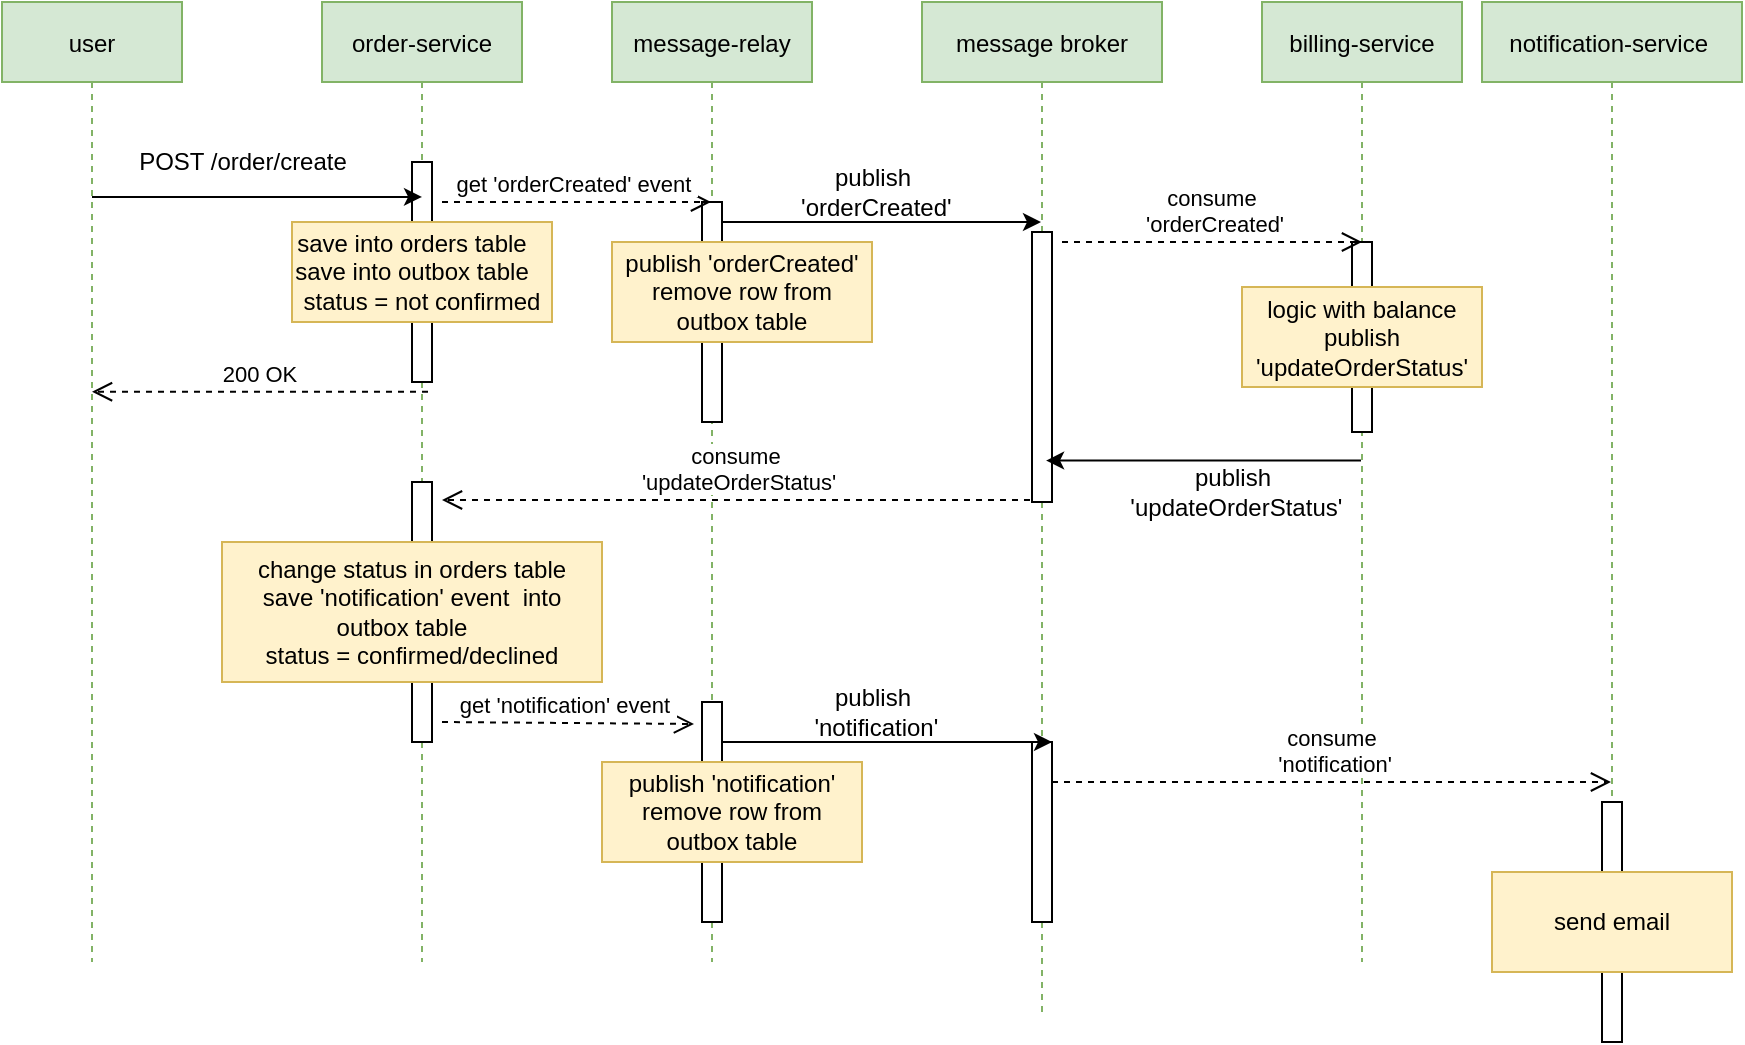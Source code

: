 <mxfile version="13.6.10" type="device"><diagram id="kgpKYQtTHZ0yAKxKKP6v" name="Page-1"><mxGraphModel dx="1026" dy="471" grid="1" gridSize="10" guides="1" tooltips="1" connect="1" arrows="1" fold="1" page="1" pageScale="1" pageWidth="850" pageHeight="1100" math="0" shadow="0"><root><mxCell id="0"/><mxCell id="1" parent="0"/><mxCell id="pPrYOwOtLc_AL3_MwS5M-4" value="billing-service" style="shape=umlLifeline;perimeter=lifelinePerimeter;container=1;collapsible=0;recursiveResize=0;rounded=0;shadow=0;strokeWidth=1;fillColor=#d5e8d4;strokeColor=#82b366;" vertex="1" parent="1"><mxGeometry x="650" y="80" width="100" height="480" as="geometry"/></mxCell><mxCell id="pPrYOwOtLc_AL3_MwS5M-49" value="" style="points=[];perimeter=orthogonalPerimeter;rounded=0;shadow=0;strokeWidth=1;" vertex="1" parent="pPrYOwOtLc_AL3_MwS5M-4"><mxGeometry x="45" y="120" width="10" height="95" as="geometry"/></mxCell><mxCell id="pPrYOwOtLc_AL3_MwS5M-47" value="logic with balance&lt;br&gt;publish 'updateOrderStatus'" style="text;html=1;strokeColor=#d6b656;fillColor=#fff2cc;align=center;verticalAlign=middle;whiteSpace=wrap;rounded=0;" vertex="1" parent="pPrYOwOtLc_AL3_MwS5M-4"><mxGeometry x="-10" y="142.5" width="120" height="50" as="geometry"/></mxCell><mxCell id="pPrYOwOtLc_AL3_MwS5M-9" value="notification-service " style="shape=umlLifeline;perimeter=lifelinePerimeter;container=1;collapsible=0;recursiveResize=0;rounded=0;shadow=0;strokeWidth=1;fillColor=#d5e8d4;strokeColor=#82b366;" vertex="1" parent="1"><mxGeometry x="760" y="80" width="130" height="480" as="geometry"/></mxCell><mxCell id="pPrYOwOtLc_AL3_MwS5M-11" value="order-service " style="shape=umlLifeline;perimeter=lifelinePerimeter;container=1;collapsible=0;recursiveResize=0;rounded=0;shadow=0;strokeWidth=1;fillColor=#d5e8d4;strokeColor=#82b366;" vertex="1" parent="1"><mxGeometry x="180" y="80" width="100" height="480" as="geometry"/></mxCell><mxCell id="pPrYOwOtLc_AL3_MwS5M-12" value="" style="points=[];perimeter=orthogonalPerimeter;rounded=0;shadow=0;strokeWidth=1;" vertex="1" parent="pPrYOwOtLc_AL3_MwS5M-11"><mxGeometry x="45" y="80" width="10" height="110" as="geometry"/></mxCell><mxCell id="pPrYOwOtLc_AL3_MwS5M-51" value="" style="points=[];perimeter=orthogonalPerimeter;rounded=0;shadow=0;strokeWidth=1;" vertex="1" parent="pPrYOwOtLc_AL3_MwS5M-11"><mxGeometry x="45" y="240" width="10" height="130" as="geometry"/></mxCell><mxCell id="pPrYOwOtLc_AL3_MwS5M-13" value="user" style="shape=umlLifeline;perimeter=lifelinePerimeter;container=1;collapsible=0;recursiveResize=0;rounded=0;shadow=0;strokeWidth=1;fillColor=#d5e8d4;strokeColor=#82b366;" vertex="1" parent="1"><mxGeometry x="20" y="80" width="90" height="480" as="geometry"/></mxCell><mxCell id="pPrYOwOtLc_AL3_MwS5M-20" value="POST /order/create" style="text;html=1;align=center;verticalAlign=middle;resizable=0;points=[];autosize=1;" vertex="1" parent="1"><mxGeometry x="80" y="150" width="120" height="20" as="geometry"/></mxCell><mxCell id="pPrYOwOtLc_AL3_MwS5M-23" value="200 OK" style="verticalAlign=bottom;endArrow=open;dashed=1;endSize=8;shadow=0;strokeWidth=1;exitX=0.53;exitY=0.406;exitDx=0;exitDy=0;exitPerimeter=0;" edge="1" parent="1" source="pPrYOwOtLc_AL3_MwS5M-11" target="pPrYOwOtLc_AL3_MwS5M-13"><mxGeometry relative="1" as="geometry"><mxPoint x="60" y="406" as="targetPoint"/><mxPoint x="450.5" y="380" as="sourcePoint"/><Array as="points"/></mxGeometry></mxCell><mxCell id="pPrYOwOtLc_AL3_MwS5M-25" value="" style="endArrow=classic;html=1;entryX=0.5;entryY=0.203;entryDx=0;entryDy=0;entryPerimeter=0;" edge="1" parent="1" source="pPrYOwOtLc_AL3_MwS5M-13" target="pPrYOwOtLc_AL3_MwS5M-11"><mxGeometry width="50" height="50" relative="1" as="geometry"><mxPoint x="66.98" y="326.16" as="sourcePoint"/><mxPoint x="471" y="324.4" as="targetPoint"/><Array as="points"/></mxGeometry></mxCell><mxCell id="pPrYOwOtLc_AL3_MwS5M-26" value="" style="endArrow=classic;html=1;" edge="1" parent="1" source="pPrYOwOtLc_AL3_MwS5M-37" target="pPrYOwOtLc_AL3_MwS5M-28"><mxGeometry width="50" height="50" relative="1" as="geometry"><mxPoint x="410" y="190" as="sourcePoint"/><mxPoint x="540" y="190" as="targetPoint"/><Array as="points"><mxPoint x="470" y="190"/></Array></mxGeometry></mxCell><mxCell id="pPrYOwOtLc_AL3_MwS5M-28" value="message broker" style="shape=umlLifeline;perimeter=lifelinePerimeter;container=1;collapsible=0;recursiveResize=0;rounded=0;shadow=0;strokeWidth=1;fillColor=#d5e8d4;strokeColor=#82b366;" vertex="1" parent="1"><mxGeometry x="480" y="80" width="120" height="505" as="geometry"/></mxCell><mxCell id="pPrYOwOtLc_AL3_MwS5M-43" value="" style="points=[];perimeter=orthogonalPerimeter;rounded=0;shadow=0;strokeWidth=1;" vertex="1" parent="pPrYOwOtLc_AL3_MwS5M-28"><mxGeometry x="55" y="115" width="10" height="135" as="geometry"/></mxCell><mxCell id="pPrYOwOtLc_AL3_MwS5M-59" value="" style="points=[];perimeter=orthogonalPerimeter;rounded=0;shadow=0;strokeWidth=1;" vertex="1" parent="pPrYOwOtLc_AL3_MwS5M-28"><mxGeometry x="55" y="370" width="10" height="90" as="geometry"/></mxCell><mxCell id="pPrYOwOtLc_AL3_MwS5M-29" value="consume&#xa; 'orderCreated'" style="verticalAlign=bottom;endArrow=open;dashed=1;endSize=8;shadow=0;strokeWidth=1;" edge="1" parent="1"><mxGeometry relative="1" as="geometry"><mxPoint x="700" y="200" as="targetPoint"/><mxPoint x="550" y="200" as="sourcePoint"/></mxGeometry></mxCell><mxCell id="pPrYOwOtLc_AL3_MwS5M-32" value="save into orders table &amp;nbsp;&amp;nbsp;&lt;br&gt;save into outbox table &amp;nbsp;&amp;nbsp;&lt;br&gt;status = not confirmed" style="text;html=1;strokeColor=#d6b656;fillColor=#fff2cc;align=center;verticalAlign=middle;whiteSpace=wrap;rounded=0;" vertex="1" parent="1"><mxGeometry x="165" y="190" width="130" height="50" as="geometry"/></mxCell><mxCell id="pPrYOwOtLc_AL3_MwS5M-37" value="message-relay" style="shape=umlLifeline;perimeter=lifelinePerimeter;container=1;collapsible=0;recursiveResize=0;rounded=0;shadow=0;strokeWidth=1;fillColor=#d5e8d4;strokeColor=#82b366;" vertex="1" parent="1"><mxGeometry x="325" y="80" width="100" height="480" as="geometry"/></mxCell><mxCell id="pPrYOwOtLc_AL3_MwS5M-42" value="" style="points=[];perimeter=orthogonalPerimeter;rounded=0;shadow=0;strokeWidth=1;" vertex="1" parent="pPrYOwOtLc_AL3_MwS5M-37"><mxGeometry x="45" y="100" width="10" height="110" as="geometry"/></mxCell><mxCell id="pPrYOwOtLc_AL3_MwS5M-39" value="get 'orderCreated' event " style="verticalAlign=bottom;endArrow=open;dashed=1;endSize=8;exitX=0.51;exitY=0.823;shadow=0;strokeWidth=1;exitDx=0;exitDy=0;exitPerimeter=0;" edge="1" parent="1" target="pPrYOwOtLc_AL3_MwS5M-37"><mxGeometry relative="1" as="geometry"><mxPoint x="350" y="180" as="targetPoint"/><mxPoint x="240" y="180" as="sourcePoint"/></mxGeometry></mxCell><mxCell id="pPrYOwOtLc_AL3_MwS5M-40" value="publish&lt;br&gt;&amp;nbsp;'orderCreated'" style="text;html=1;align=center;verticalAlign=middle;resizable=0;points=[];autosize=1;" vertex="1" parent="1"><mxGeometry x="410" y="160" width="90" height="30" as="geometry"/></mxCell><mxCell id="pPrYOwOtLc_AL3_MwS5M-41" value="&lt;span&gt;publish&amp;nbsp;&lt;/span&gt;&lt;span&gt;'orderCreated'&lt;br&gt;&lt;/span&gt;remove row from outbox table" style="text;html=1;strokeColor=#d6b656;fillColor=#fff2cc;align=center;verticalAlign=middle;whiteSpace=wrap;rounded=0;" vertex="1" parent="1"><mxGeometry x="325" y="200" width="130" height="50" as="geometry"/></mxCell><mxCell id="pPrYOwOtLc_AL3_MwS5M-45" value="" style="endArrow=classic;html=1;entryX=0.517;entryY=0.454;entryDx=0;entryDy=0;entryPerimeter=0;" edge="1" parent="1" source="pPrYOwOtLc_AL3_MwS5M-4" target="pPrYOwOtLc_AL3_MwS5M-28"><mxGeometry width="50" height="50" relative="1" as="geometry"><mxPoint x="500" y="320" as="sourcePoint"/><mxPoint x="550" y="270" as="targetPoint"/></mxGeometry></mxCell><mxCell id="pPrYOwOtLc_AL3_MwS5M-46" value="publish&lt;br&gt;&amp;nbsp;'updateOrderStatus'" style="text;html=1;align=center;verticalAlign=middle;resizable=0;points=[];autosize=1;" vertex="1" parent="1"><mxGeometry x="575" y="310" width="120" height="30" as="geometry"/></mxCell><mxCell id="pPrYOwOtLc_AL3_MwS5M-50" value="consume&#xa; 'updateOrderStatus'" style="verticalAlign=bottom;endArrow=open;dashed=1;endSize=8;shadow=0;strokeWidth=1;exitX=-0.1;exitY=0.993;exitDx=0;exitDy=0;exitPerimeter=0;" edge="1" parent="1" source="pPrYOwOtLc_AL3_MwS5M-43"><mxGeometry relative="1" as="geometry"><mxPoint x="240" y="329" as="targetPoint"/><mxPoint x="560" y="210" as="sourcePoint"/></mxGeometry></mxCell><mxCell id="pPrYOwOtLc_AL3_MwS5M-52" value="change status in orders table&lt;br&gt;save 'notification' event &amp;nbsp;into outbox table &amp;nbsp;&amp;nbsp;&lt;br&gt;status = confirmed/declined" style="text;html=1;strokeColor=#d6b656;fillColor=#fff2cc;align=center;verticalAlign=middle;whiteSpace=wrap;rounded=0;" vertex="1" parent="1"><mxGeometry x="130" y="350" width="190" height="70" as="geometry"/></mxCell><mxCell id="pPrYOwOtLc_AL3_MwS5M-53" value="get 'notification' event " style="verticalAlign=bottom;endArrow=open;dashed=1;endSize=8;exitX=0.51;exitY=0.823;shadow=0;strokeWidth=1;exitDx=0;exitDy=0;exitPerimeter=0;entryX=-0.4;entryY=0.1;entryDx=0;entryDy=0;entryPerimeter=0;" edge="1" parent="1" target="pPrYOwOtLc_AL3_MwS5M-54"><mxGeometry relative="1" as="geometry"><mxPoint x="374.5" y="440" as="targetPoint"/><mxPoint x="240" y="440" as="sourcePoint"/></mxGeometry></mxCell><mxCell id="pPrYOwOtLc_AL3_MwS5M-54" value="" style="points=[];perimeter=orthogonalPerimeter;rounded=0;shadow=0;strokeWidth=1;" vertex="1" parent="1"><mxGeometry x="370" y="430" width="10" height="110" as="geometry"/></mxCell><mxCell id="pPrYOwOtLc_AL3_MwS5M-55" value="&lt;span&gt;publish&amp;nbsp;&lt;/span&gt;&lt;span&gt;'notification'&lt;br&gt;&lt;/span&gt;remove row from outbox table" style="text;html=1;strokeColor=#d6b656;fillColor=#fff2cc;align=center;verticalAlign=middle;whiteSpace=wrap;rounded=0;" vertex="1" parent="1"><mxGeometry x="320" y="460" width="130" height="50" as="geometry"/></mxCell><mxCell id="pPrYOwOtLc_AL3_MwS5M-56" value="" style="endArrow=classic;html=1;" edge="1" parent="1"><mxGeometry width="50" height="50" relative="1" as="geometry"><mxPoint x="380" y="450" as="sourcePoint"/><mxPoint x="545" y="450" as="targetPoint"/><Array as="points"><mxPoint x="475.5" y="450"/></Array></mxGeometry></mxCell><mxCell id="pPrYOwOtLc_AL3_MwS5M-57" value="publish&lt;br&gt;&amp;nbsp;'notification'" style="text;html=1;align=center;verticalAlign=middle;resizable=0;points=[];autosize=1;" vertex="1" parent="1"><mxGeometry x="415" y="420" width="80" height="30" as="geometry"/></mxCell><mxCell id="pPrYOwOtLc_AL3_MwS5M-58" value="consume&#xa; 'notification'" style="verticalAlign=bottom;endArrow=open;dashed=1;endSize=8;shadow=0;strokeWidth=1;" edge="1" parent="1" target="pPrYOwOtLc_AL3_MwS5M-9"><mxGeometry relative="1" as="geometry"><mxPoint x="695" y="470" as="targetPoint"/><mxPoint x="545" y="470" as="sourcePoint"/></mxGeometry></mxCell><mxCell id="pPrYOwOtLc_AL3_MwS5M-60" value="" style="points=[];perimeter=orthogonalPerimeter;rounded=0;shadow=0;strokeWidth=1;" vertex="1" parent="1"><mxGeometry x="820" y="480" width="10" height="120" as="geometry"/></mxCell><mxCell id="pPrYOwOtLc_AL3_MwS5M-61" value="send email" style="text;html=1;strokeColor=#d6b656;fillColor=#fff2cc;align=center;verticalAlign=middle;whiteSpace=wrap;rounded=0;" vertex="1" parent="1"><mxGeometry x="765" y="515" width="120" height="50" as="geometry"/></mxCell></root></mxGraphModel></diagram></mxfile>